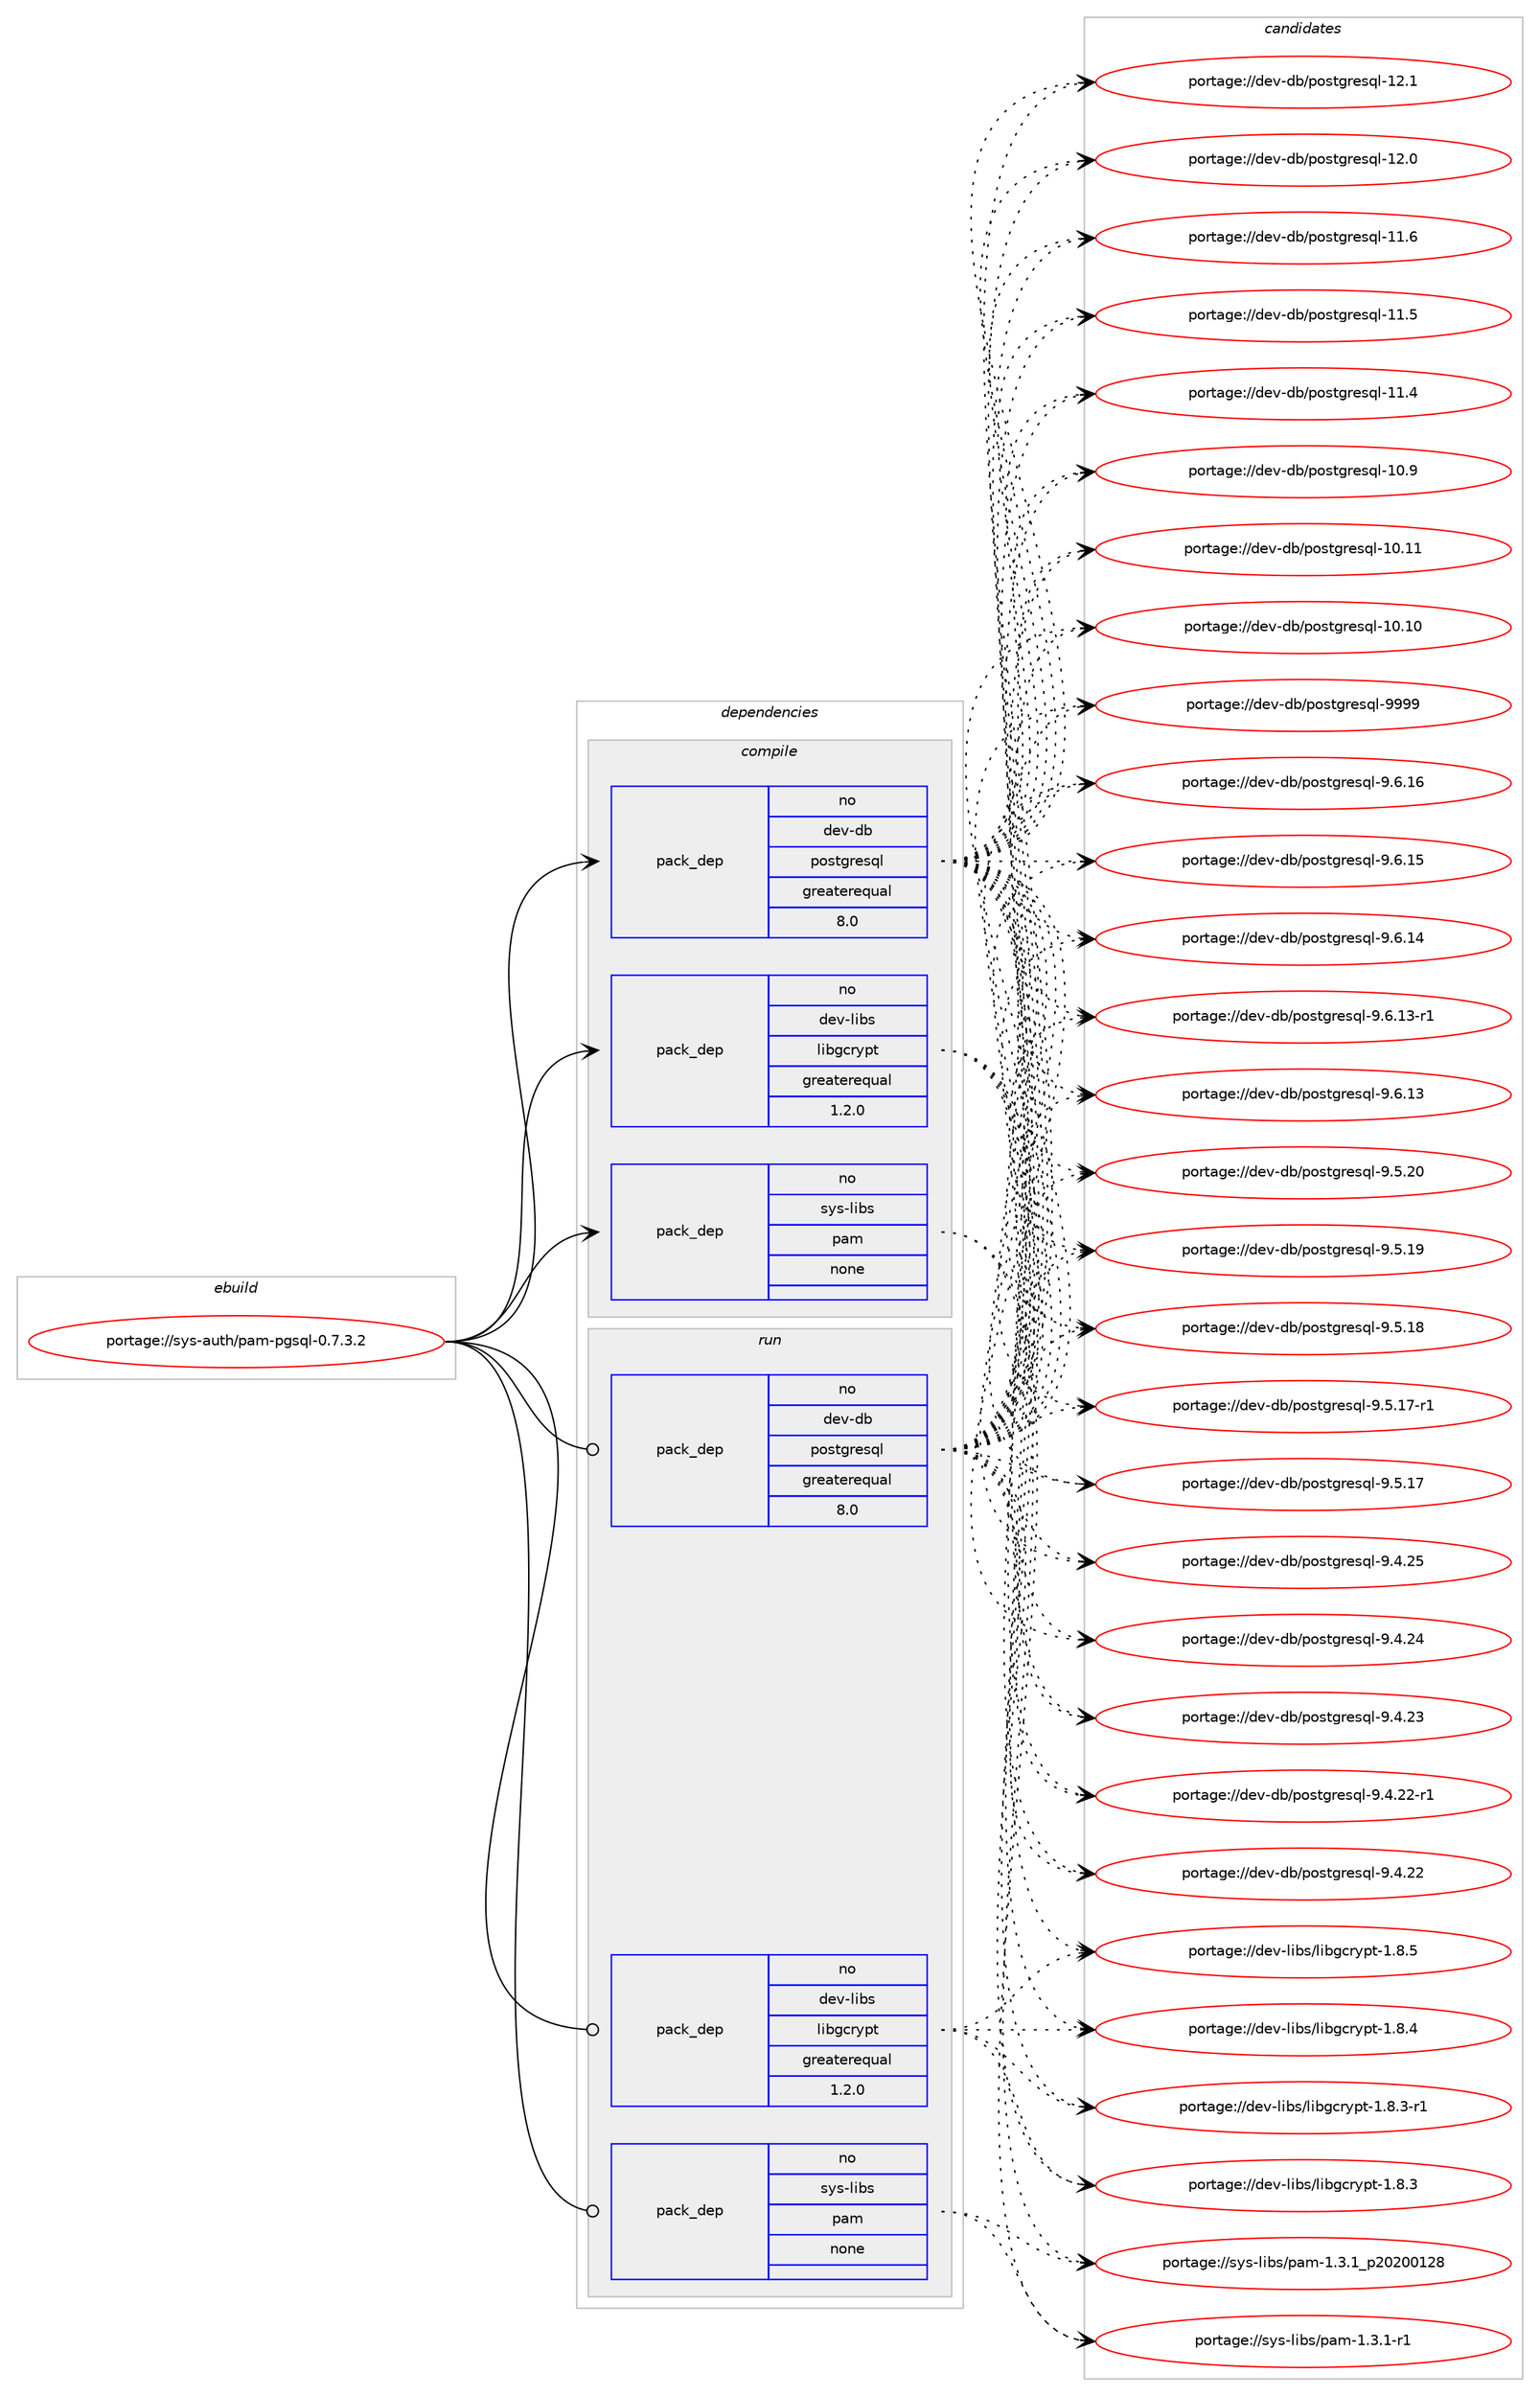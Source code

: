 digraph prolog {

# *************
# Graph options
# *************

newrank=true;
concentrate=true;
compound=true;
graph [rankdir=LR,fontname=Helvetica,fontsize=10,ranksep=1.5];#, ranksep=2.5, nodesep=0.2];
edge  [arrowhead=vee];
node  [fontname=Helvetica,fontsize=10];

# **********
# The ebuild
# **********

subgraph cluster_leftcol {
color=gray;
rank=same;
label=<<i>ebuild</i>>;
id [label="portage://sys-auth/pam-pgsql-0.7.3.2", color=red, width=4, href="../sys-auth/pam-pgsql-0.7.3.2.svg"];
}

# ****************
# The dependencies
# ****************

subgraph cluster_midcol {
color=gray;
label=<<i>dependencies</i>>;
subgraph cluster_compile {
fillcolor="#eeeeee";
style=filled;
label=<<i>compile</i>>;
subgraph pack44953 {
dependency58309 [label=<<TABLE BORDER="0" CELLBORDER="1" CELLSPACING="0" CELLPADDING="4" WIDTH="220"><TR><TD ROWSPAN="6" CELLPADDING="30">pack_dep</TD></TR><TR><TD WIDTH="110">no</TD></TR><TR><TD>dev-db</TD></TR><TR><TD>postgresql</TD></TR><TR><TD>greaterequal</TD></TR><TR><TD>8.0</TD></TR></TABLE>>, shape=none, color=blue];
}
id:e -> dependency58309:w [weight=20,style="solid",arrowhead="vee"];
subgraph pack44954 {
dependency58310 [label=<<TABLE BORDER="0" CELLBORDER="1" CELLSPACING="0" CELLPADDING="4" WIDTH="220"><TR><TD ROWSPAN="6" CELLPADDING="30">pack_dep</TD></TR><TR><TD WIDTH="110">no</TD></TR><TR><TD>dev-libs</TD></TR><TR><TD>libgcrypt</TD></TR><TR><TD>greaterequal</TD></TR><TR><TD>1.2.0</TD></TR></TABLE>>, shape=none, color=blue];
}
id:e -> dependency58310:w [weight=20,style="solid",arrowhead="vee"];
subgraph pack44955 {
dependency58311 [label=<<TABLE BORDER="0" CELLBORDER="1" CELLSPACING="0" CELLPADDING="4" WIDTH="220"><TR><TD ROWSPAN="6" CELLPADDING="30">pack_dep</TD></TR><TR><TD WIDTH="110">no</TD></TR><TR><TD>sys-libs</TD></TR><TR><TD>pam</TD></TR><TR><TD>none</TD></TR><TR><TD></TD></TR></TABLE>>, shape=none, color=blue];
}
id:e -> dependency58311:w [weight=20,style="solid",arrowhead="vee"];
}
subgraph cluster_compileandrun {
fillcolor="#eeeeee";
style=filled;
label=<<i>compile and run</i>>;
}
subgraph cluster_run {
fillcolor="#eeeeee";
style=filled;
label=<<i>run</i>>;
subgraph pack44956 {
dependency58312 [label=<<TABLE BORDER="0" CELLBORDER="1" CELLSPACING="0" CELLPADDING="4" WIDTH="220"><TR><TD ROWSPAN="6" CELLPADDING="30">pack_dep</TD></TR><TR><TD WIDTH="110">no</TD></TR><TR><TD>dev-db</TD></TR><TR><TD>postgresql</TD></TR><TR><TD>greaterequal</TD></TR><TR><TD>8.0</TD></TR></TABLE>>, shape=none, color=blue];
}
id:e -> dependency58312:w [weight=20,style="solid",arrowhead="odot"];
subgraph pack44957 {
dependency58313 [label=<<TABLE BORDER="0" CELLBORDER="1" CELLSPACING="0" CELLPADDING="4" WIDTH="220"><TR><TD ROWSPAN="6" CELLPADDING="30">pack_dep</TD></TR><TR><TD WIDTH="110">no</TD></TR><TR><TD>dev-libs</TD></TR><TR><TD>libgcrypt</TD></TR><TR><TD>greaterequal</TD></TR><TR><TD>1.2.0</TD></TR></TABLE>>, shape=none, color=blue];
}
id:e -> dependency58313:w [weight=20,style="solid",arrowhead="odot"];
subgraph pack44958 {
dependency58314 [label=<<TABLE BORDER="0" CELLBORDER="1" CELLSPACING="0" CELLPADDING="4" WIDTH="220"><TR><TD ROWSPAN="6" CELLPADDING="30">pack_dep</TD></TR><TR><TD WIDTH="110">no</TD></TR><TR><TD>sys-libs</TD></TR><TR><TD>pam</TD></TR><TR><TD>none</TD></TR><TR><TD></TD></TR></TABLE>>, shape=none, color=blue];
}
id:e -> dependency58314:w [weight=20,style="solid",arrowhead="odot"];
}
}

# **************
# The candidates
# **************

subgraph cluster_choices {
rank=same;
color=gray;
label=<<i>candidates</i>>;

subgraph choice44953 {
color=black;
nodesep=1;
choice1001011184510098471121111151161031141011151131084557575757 [label="portage://dev-db/postgresql-9999", color=red, width=4,href="../dev-db/postgresql-9999.svg"];
choice10010111845100984711211111511610311410111511310845574654464954 [label="portage://dev-db/postgresql-9.6.16", color=red, width=4,href="../dev-db/postgresql-9.6.16.svg"];
choice10010111845100984711211111511610311410111511310845574654464953 [label="portage://dev-db/postgresql-9.6.15", color=red, width=4,href="../dev-db/postgresql-9.6.15.svg"];
choice10010111845100984711211111511610311410111511310845574654464952 [label="portage://dev-db/postgresql-9.6.14", color=red, width=4,href="../dev-db/postgresql-9.6.14.svg"];
choice100101118451009847112111115116103114101115113108455746544649514511449 [label="portage://dev-db/postgresql-9.6.13-r1", color=red, width=4,href="../dev-db/postgresql-9.6.13-r1.svg"];
choice10010111845100984711211111511610311410111511310845574654464951 [label="portage://dev-db/postgresql-9.6.13", color=red, width=4,href="../dev-db/postgresql-9.6.13.svg"];
choice10010111845100984711211111511610311410111511310845574653465048 [label="portage://dev-db/postgresql-9.5.20", color=red, width=4,href="../dev-db/postgresql-9.5.20.svg"];
choice10010111845100984711211111511610311410111511310845574653464957 [label="portage://dev-db/postgresql-9.5.19", color=red, width=4,href="../dev-db/postgresql-9.5.19.svg"];
choice10010111845100984711211111511610311410111511310845574653464956 [label="portage://dev-db/postgresql-9.5.18", color=red, width=4,href="../dev-db/postgresql-9.5.18.svg"];
choice100101118451009847112111115116103114101115113108455746534649554511449 [label="portage://dev-db/postgresql-9.5.17-r1", color=red, width=4,href="../dev-db/postgresql-9.5.17-r1.svg"];
choice10010111845100984711211111511610311410111511310845574653464955 [label="portage://dev-db/postgresql-9.5.17", color=red, width=4,href="../dev-db/postgresql-9.5.17.svg"];
choice10010111845100984711211111511610311410111511310845574652465053 [label="portage://dev-db/postgresql-9.4.25", color=red, width=4,href="../dev-db/postgresql-9.4.25.svg"];
choice10010111845100984711211111511610311410111511310845574652465052 [label="portage://dev-db/postgresql-9.4.24", color=red, width=4,href="../dev-db/postgresql-9.4.24.svg"];
choice10010111845100984711211111511610311410111511310845574652465051 [label="portage://dev-db/postgresql-9.4.23", color=red, width=4,href="../dev-db/postgresql-9.4.23.svg"];
choice100101118451009847112111115116103114101115113108455746524650504511449 [label="portage://dev-db/postgresql-9.4.22-r1", color=red, width=4,href="../dev-db/postgresql-9.4.22-r1.svg"];
choice10010111845100984711211111511610311410111511310845574652465050 [label="portage://dev-db/postgresql-9.4.22", color=red, width=4,href="../dev-db/postgresql-9.4.22.svg"];
choice1001011184510098471121111151161031141011151131084549504649 [label="portage://dev-db/postgresql-12.1", color=red, width=4,href="../dev-db/postgresql-12.1.svg"];
choice1001011184510098471121111151161031141011151131084549504648 [label="portage://dev-db/postgresql-12.0", color=red, width=4,href="../dev-db/postgresql-12.0.svg"];
choice1001011184510098471121111151161031141011151131084549494654 [label="portage://dev-db/postgresql-11.6", color=red, width=4,href="../dev-db/postgresql-11.6.svg"];
choice1001011184510098471121111151161031141011151131084549494653 [label="portage://dev-db/postgresql-11.5", color=red, width=4,href="../dev-db/postgresql-11.5.svg"];
choice1001011184510098471121111151161031141011151131084549494652 [label="portage://dev-db/postgresql-11.4", color=red, width=4,href="../dev-db/postgresql-11.4.svg"];
choice1001011184510098471121111151161031141011151131084549484657 [label="portage://dev-db/postgresql-10.9", color=red, width=4,href="../dev-db/postgresql-10.9.svg"];
choice100101118451009847112111115116103114101115113108454948464949 [label="portage://dev-db/postgresql-10.11", color=red, width=4,href="../dev-db/postgresql-10.11.svg"];
choice100101118451009847112111115116103114101115113108454948464948 [label="portage://dev-db/postgresql-10.10", color=red, width=4,href="../dev-db/postgresql-10.10.svg"];
dependency58309:e -> choice1001011184510098471121111151161031141011151131084557575757:w [style=dotted,weight="100"];
dependency58309:e -> choice10010111845100984711211111511610311410111511310845574654464954:w [style=dotted,weight="100"];
dependency58309:e -> choice10010111845100984711211111511610311410111511310845574654464953:w [style=dotted,weight="100"];
dependency58309:e -> choice10010111845100984711211111511610311410111511310845574654464952:w [style=dotted,weight="100"];
dependency58309:e -> choice100101118451009847112111115116103114101115113108455746544649514511449:w [style=dotted,weight="100"];
dependency58309:e -> choice10010111845100984711211111511610311410111511310845574654464951:w [style=dotted,weight="100"];
dependency58309:e -> choice10010111845100984711211111511610311410111511310845574653465048:w [style=dotted,weight="100"];
dependency58309:e -> choice10010111845100984711211111511610311410111511310845574653464957:w [style=dotted,weight="100"];
dependency58309:e -> choice10010111845100984711211111511610311410111511310845574653464956:w [style=dotted,weight="100"];
dependency58309:e -> choice100101118451009847112111115116103114101115113108455746534649554511449:w [style=dotted,weight="100"];
dependency58309:e -> choice10010111845100984711211111511610311410111511310845574653464955:w [style=dotted,weight="100"];
dependency58309:e -> choice10010111845100984711211111511610311410111511310845574652465053:w [style=dotted,weight="100"];
dependency58309:e -> choice10010111845100984711211111511610311410111511310845574652465052:w [style=dotted,weight="100"];
dependency58309:e -> choice10010111845100984711211111511610311410111511310845574652465051:w [style=dotted,weight="100"];
dependency58309:e -> choice100101118451009847112111115116103114101115113108455746524650504511449:w [style=dotted,weight="100"];
dependency58309:e -> choice10010111845100984711211111511610311410111511310845574652465050:w [style=dotted,weight="100"];
dependency58309:e -> choice1001011184510098471121111151161031141011151131084549504649:w [style=dotted,weight="100"];
dependency58309:e -> choice1001011184510098471121111151161031141011151131084549504648:w [style=dotted,weight="100"];
dependency58309:e -> choice1001011184510098471121111151161031141011151131084549494654:w [style=dotted,weight="100"];
dependency58309:e -> choice1001011184510098471121111151161031141011151131084549494653:w [style=dotted,weight="100"];
dependency58309:e -> choice1001011184510098471121111151161031141011151131084549494652:w [style=dotted,weight="100"];
dependency58309:e -> choice1001011184510098471121111151161031141011151131084549484657:w [style=dotted,weight="100"];
dependency58309:e -> choice100101118451009847112111115116103114101115113108454948464949:w [style=dotted,weight="100"];
dependency58309:e -> choice100101118451009847112111115116103114101115113108454948464948:w [style=dotted,weight="100"];
}
subgraph choice44954 {
color=black;
nodesep=1;
choice1001011184510810598115471081059810399114121112116454946564653 [label="portage://dev-libs/libgcrypt-1.8.5", color=red, width=4,href="../dev-libs/libgcrypt-1.8.5.svg"];
choice1001011184510810598115471081059810399114121112116454946564652 [label="portage://dev-libs/libgcrypt-1.8.4", color=red, width=4,href="../dev-libs/libgcrypt-1.8.4.svg"];
choice10010111845108105981154710810598103991141211121164549465646514511449 [label="portage://dev-libs/libgcrypt-1.8.3-r1", color=red, width=4,href="../dev-libs/libgcrypt-1.8.3-r1.svg"];
choice1001011184510810598115471081059810399114121112116454946564651 [label="portage://dev-libs/libgcrypt-1.8.3", color=red, width=4,href="../dev-libs/libgcrypt-1.8.3.svg"];
dependency58310:e -> choice1001011184510810598115471081059810399114121112116454946564653:w [style=dotted,weight="100"];
dependency58310:e -> choice1001011184510810598115471081059810399114121112116454946564652:w [style=dotted,weight="100"];
dependency58310:e -> choice10010111845108105981154710810598103991141211121164549465646514511449:w [style=dotted,weight="100"];
dependency58310:e -> choice1001011184510810598115471081059810399114121112116454946564651:w [style=dotted,weight="100"];
}
subgraph choice44955 {
color=black;
nodesep=1;
choice11512111545108105981154711297109454946514649951125048504848495056 [label="portage://sys-libs/pam-1.3.1_p20200128", color=red, width=4,href="../sys-libs/pam-1.3.1_p20200128.svg"];
choice115121115451081059811547112971094549465146494511449 [label="portage://sys-libs/pam-1.3.1-r1", color=red, width=4,href="../sys-libs/pam-1.3.1-r1.svg"];
dependency58311:e -> choice11512111545108105981154711297109454946514649951125048504848495056:w [style=dotted,weight="100"];
dependency58311:e -> choice115121115451081059811547112971094549465146494511449:w [style=dotted,weight="100"];
}
subgraph choice44956 {
color=black;
nodesep=1;
choice1001011184510098471121111151161031141011151131084557575757 [label="portage://dev-db/postgresql-9999", color=red, width=4,href="../dev-db/postgresql-9999.svg"];
choice10010111845100984711211111511610311410111511310845574654464954 [label="portage://dev-db/postgresql-9.6.16", color=red, width=4,href="../dev-db/postgresql-9.6.16.svg"];
choice10010111845100984711211111511610311410111511310845574654464953 [label="portage://dev-db/postgresql-9.6.15", color=red, width=4,href="../dev-db/postgresql-9.6.15.svg"];
choice10010111845100984711211111511610311410111511310845574654464952 [label="portage://dev-db/postgresql-9.6.14", color=red, width=4,href="../dev-db/postgresql-9.6.14.svg"];
choice100101118451009847112111115116103114101115113108455746544649514511449 [label="portage://dev-db/postgresql-9.6.13-r1", color=red, width=4,href="../dev-db/postgresql-9.6.13-r1.svg"];
choice10010111845100984711211111511610311410111511310845574654464951 [label="portage://dev-db/postgresql-9.6.13", color=red, width=4,href="../dev-db/postgresql-9.6.13.svg"];
choice10010111845100984711211111511610311410111511310845574653465048 [label="portage://dev-db/postgresql-9.5.20", color=red, width=4,href="../dev-db/postgresql-9.5.20.svg"];
choice10010111845100984711211111511610311410111511310845574653464957 [label="portage://dev-db/postgresql-9.5.19", color=red, width=4,href="../dev-db/postgresql-9.5.19.svg"];
choice10010111845100984711211111511610311410111511310845574653464956 [label="portage://dev-db/postgresql-9.5.18", color=red, width=4,href="../dev-db/postgresql-9.5.18.svg"];
choice100101118451009847112111115116103114101115113108455746534649554511449 [label="portage://dev-db/postgresql-9.5.17-r1", color=red, width=4,href="../dev-db/postgresql-9.5.17-r1.svg"];
choice10010111845100984711211111511610311410111511310845574653464955 [label="portage://dev-db/postgresql-9.5.17", color=red, width=4,href="../dev-db/postgresql-9.5.17.svg"];
choice10010111845100984711211111511610311410111511310845574652465053 [label="portage://dev-db/postgresql-9.4.25", color=red, width=4,href="../dev-db/postgresql-9.4.25.svg"];
choice10010111845100984711211111511610311410111511310845574652465052 [label="portage://dev-db/postgresql-9.4.24", color=red, width=4,href="../dev-db/postgresql-9.4.24.svg"];
choice10010111845100984711211111511610311410111511310845574652465051 [label="portage://dev-db/postgresql-9.4.23", color=red, width=4,href="../dev-db/postgresql-9.4.23.svg"];
choice100101118451009847112111115116103114101115113108455746524650504511449 [label="portage://dev-db/postgresql-9.4.22-r1", color=red, width=4,href="../dev-db/postgresql-9.4.22-r1.svg"];
choice10010111845100984711211111511610311410111511310845574652465050 [label="portage://dev-db/postgresql-9.4.22", color=red, width=4,href="../dev-db/postgresql-9.4.22.svg"];
choice1001011184510098471121111151161031141011151131084549504649 [label="portage://dev-db/postgresql-12.1", color=red, width=4,href="../dev-db/postgresql-12.1.svg"];
choice1001011184510098471121111151161031141011151131084549504648 [label="portage://dev-db/postgresql-12.0", color=red, width=4,href="../dev-db/postgresql-12.0.svg"];
choice1001011184510098471121111151161031141011151131084549494654 [label="portage://dev-db/postgresql-11.6", color=red, width=4,href="../dev-db/postgresql-11.6.svg"];
choice1001011184510098471121111151161031141011151131084549494653 [label="portage://dev-db/postgresql-11.5", color=red, width=4,href="../dev-db/postgresql-11.5.svg"];
choice1001011184510098471121111151161031141011151131084549494652 [label="portage://dev-db/postgresql-11.4", color=red, width=4,href="../dev-db/postgresql-11.4.svg"];
choice1001011184510098471121111151161031141011151131084549484657 [label="portage://dev-db/postgresql-10.9", color=red, width=4,href="../dev-db/postgresql-10.9.svg"];
choice100101118451009847112111115116103114101115113108454948464949 [label="portage://dev-db/postgresql-10.11", color=red, width=4,href="../dev-db/postgresql-10.11.svg"];
choice100101118451009847112111115116103114101115113108454948464948 [label="portage://dev-db/postgresql-10.10", color=red, width=4,href="../dev-db/postgresql-10.10.svg"];
dependency58312:e -> choice1001011184510098471121111151161031141011151131084557575757:w [style=dotted,weight="100"];
dependency58312:e -> choice10010111845100984711211111511610311410111511310845574654464954:w [style=dotted,weight="100"];
dependency58312:e -> choice10010111845100984711211111511610311410111511310845574654464953:w [style=dotted,weight="100"];
dependency58312:e -> choice10010111845100984711211111511610311410111511310845574654464952:w [style=dotted,weight="100"];
dependency58312:e -> choice100101118451009847112111115116103114101115113108455746544649514511449:w [style=dotted,weight="100"];
dependency58312:e -> choice10010111845100984711211111511610311410111511310845574654464951:w [style=dotted,weight="100"];
dependency58312:e -> choice10010111845100984711211111511610311410111511310845574653465048:w [style=dotted,weight="100"];
dependency58312:e -> choice10010111845100984711211111511610311410111511310845574653464957:w [style=dotted,weight="100"];
dependency58312:e -> choice10010111845100984711211111511610311410111511310845574653464956:w [style=dotted,weight="100"];
dependency58312:e -> choice100101118451009847112111115116103114101115113108455746534649554511449:w [style=dotted,weight="100"];
dependency58312:e -> choice10010111845100984711211111511610311410111511310845574653464955:w [style=dotted,weight="100"];
dependency58312:e -> choice10010111845100984711211111511610311410111511310845574652465053:w [style=dotted,weight="100"];
dependency58312:e -> choice10010111845100984711211111511610311410111511310845574652465052:w [style=dotted,weight="100"];
dependency58312:e -> choice10010111845100984711211111511610311410111511310845574652465051:w [style=dotted,weight="100"];
dependency58312:e -> choice100101118451009847112111115116103114101115113108455746524650504511449:w [style=dotted,weight="100"];
dependency58312:e -> choice10010111845100984711211111511610311410111511310845574652465050:w [style=dotted,weight="100"];
dependency58312:e -> choice1001011184510098471121111151161031141011151131084549504649:w [style=dotted,weight="100"];
dependency58312:e -> choice1001011184510098471121111151161031141011151131084549504648:w [style=dotted,weight="100"];
dependency58312:e -> choice1001011184510098471121111151161031141011151131084549494654:w [style=dotted,weight="100"];
dependency58312:e -> choice1001011184510098471121111151161031141011151131084549494653:w [style=dotted,weight="100"];
dependency58312:e -> choice1001011184510098471121111151161031141011151131084549494652:w [style=dotted,weight="100"];
dependency58312:e -> choice1001011184510098471121111151161031141011151131084549484657:w [style=dotted,weight="100"];
dependency58312:e -> choice100101118451009847112111115116103114101115113108454948464949:w [style=dotted,weight="100"];
dependency58312:e -> choice100101118451009847112111115116103114101115113108454948464948:w [style=dotted,weight="100"];
}
subgraph choice44957 {
color=black;
nodesep=1;
choice1001011184510810598115471081059810399114121112116454946564653 [label="portage://dev-libs/libgcrypt-1.8.5", color=red, width=4,href="../dev-libs/libgcrypt-1.8.5.svg"];
choice1001011184510810598115471081059810399114121112116454946564652 [label="portage://dev-libs/libgcrypt-1.8.4", color=red, width=4,href="../dev-libs/libgcrypt-1.8.4.svg"];
choice10010111845108105981154710810598103991141211121164549465646514511449 [label="portage://dev-libs/libgcrypt-1.8.3-r1", color=red, width=4,href="../dev-libs/libgcrypt-1.8.3-r1.svg"];
choice1001011184510810598115471081059810399114121112116454946564651 [label="portage://dev-libs/libgcrypt-1.8.3", color=red, width=4,href="../dev-libs/libgcrypt-1.8.3.svg"];
dependency58313:e -> choice1001011184510810598115471081059810399114121112116454946564653:w [style=dotted,weight="100"];
dependency58313:e -> choice1001011184510810598115471081059810399114121112116454946564652:w [style=dotted,weight="100"];
dependency58313:e -> choice10010111845108105981154710810598103991141211121164549465646514511449:w [style=dotted,weight="100"];
dependency58313:e -> choice1001011184510810598115471081059810399114121112116454946564651:w [style=dotted,weight="100"];
}
subgraph choice44958 {
color=black;
nodesep=1;
choice11512111545108105981154711297109454946514649951125048504848495056 [label="portage://sys-libs/pam-1.3.1_p20200128", color=red, width=4,href="../sys-libs/pam-1.3.1_p20200128.svg"];
choice115121115451081059811547112971094549465146494511449 [label="portage://sys-libs/pam-1.3.1-r1", color=red, width=4,href="../sys-libs/pam-1.3.1-r1.svg"];
dependency58314:e -> choice11512111545108105981154711297109454946514649951125048504848495056:w [style=dotted,weight="100"];
dependency58314:e -> choice115121115451081059811547112971094549465146494511449:w [style=dotted,weight="100"];
}
}

}
